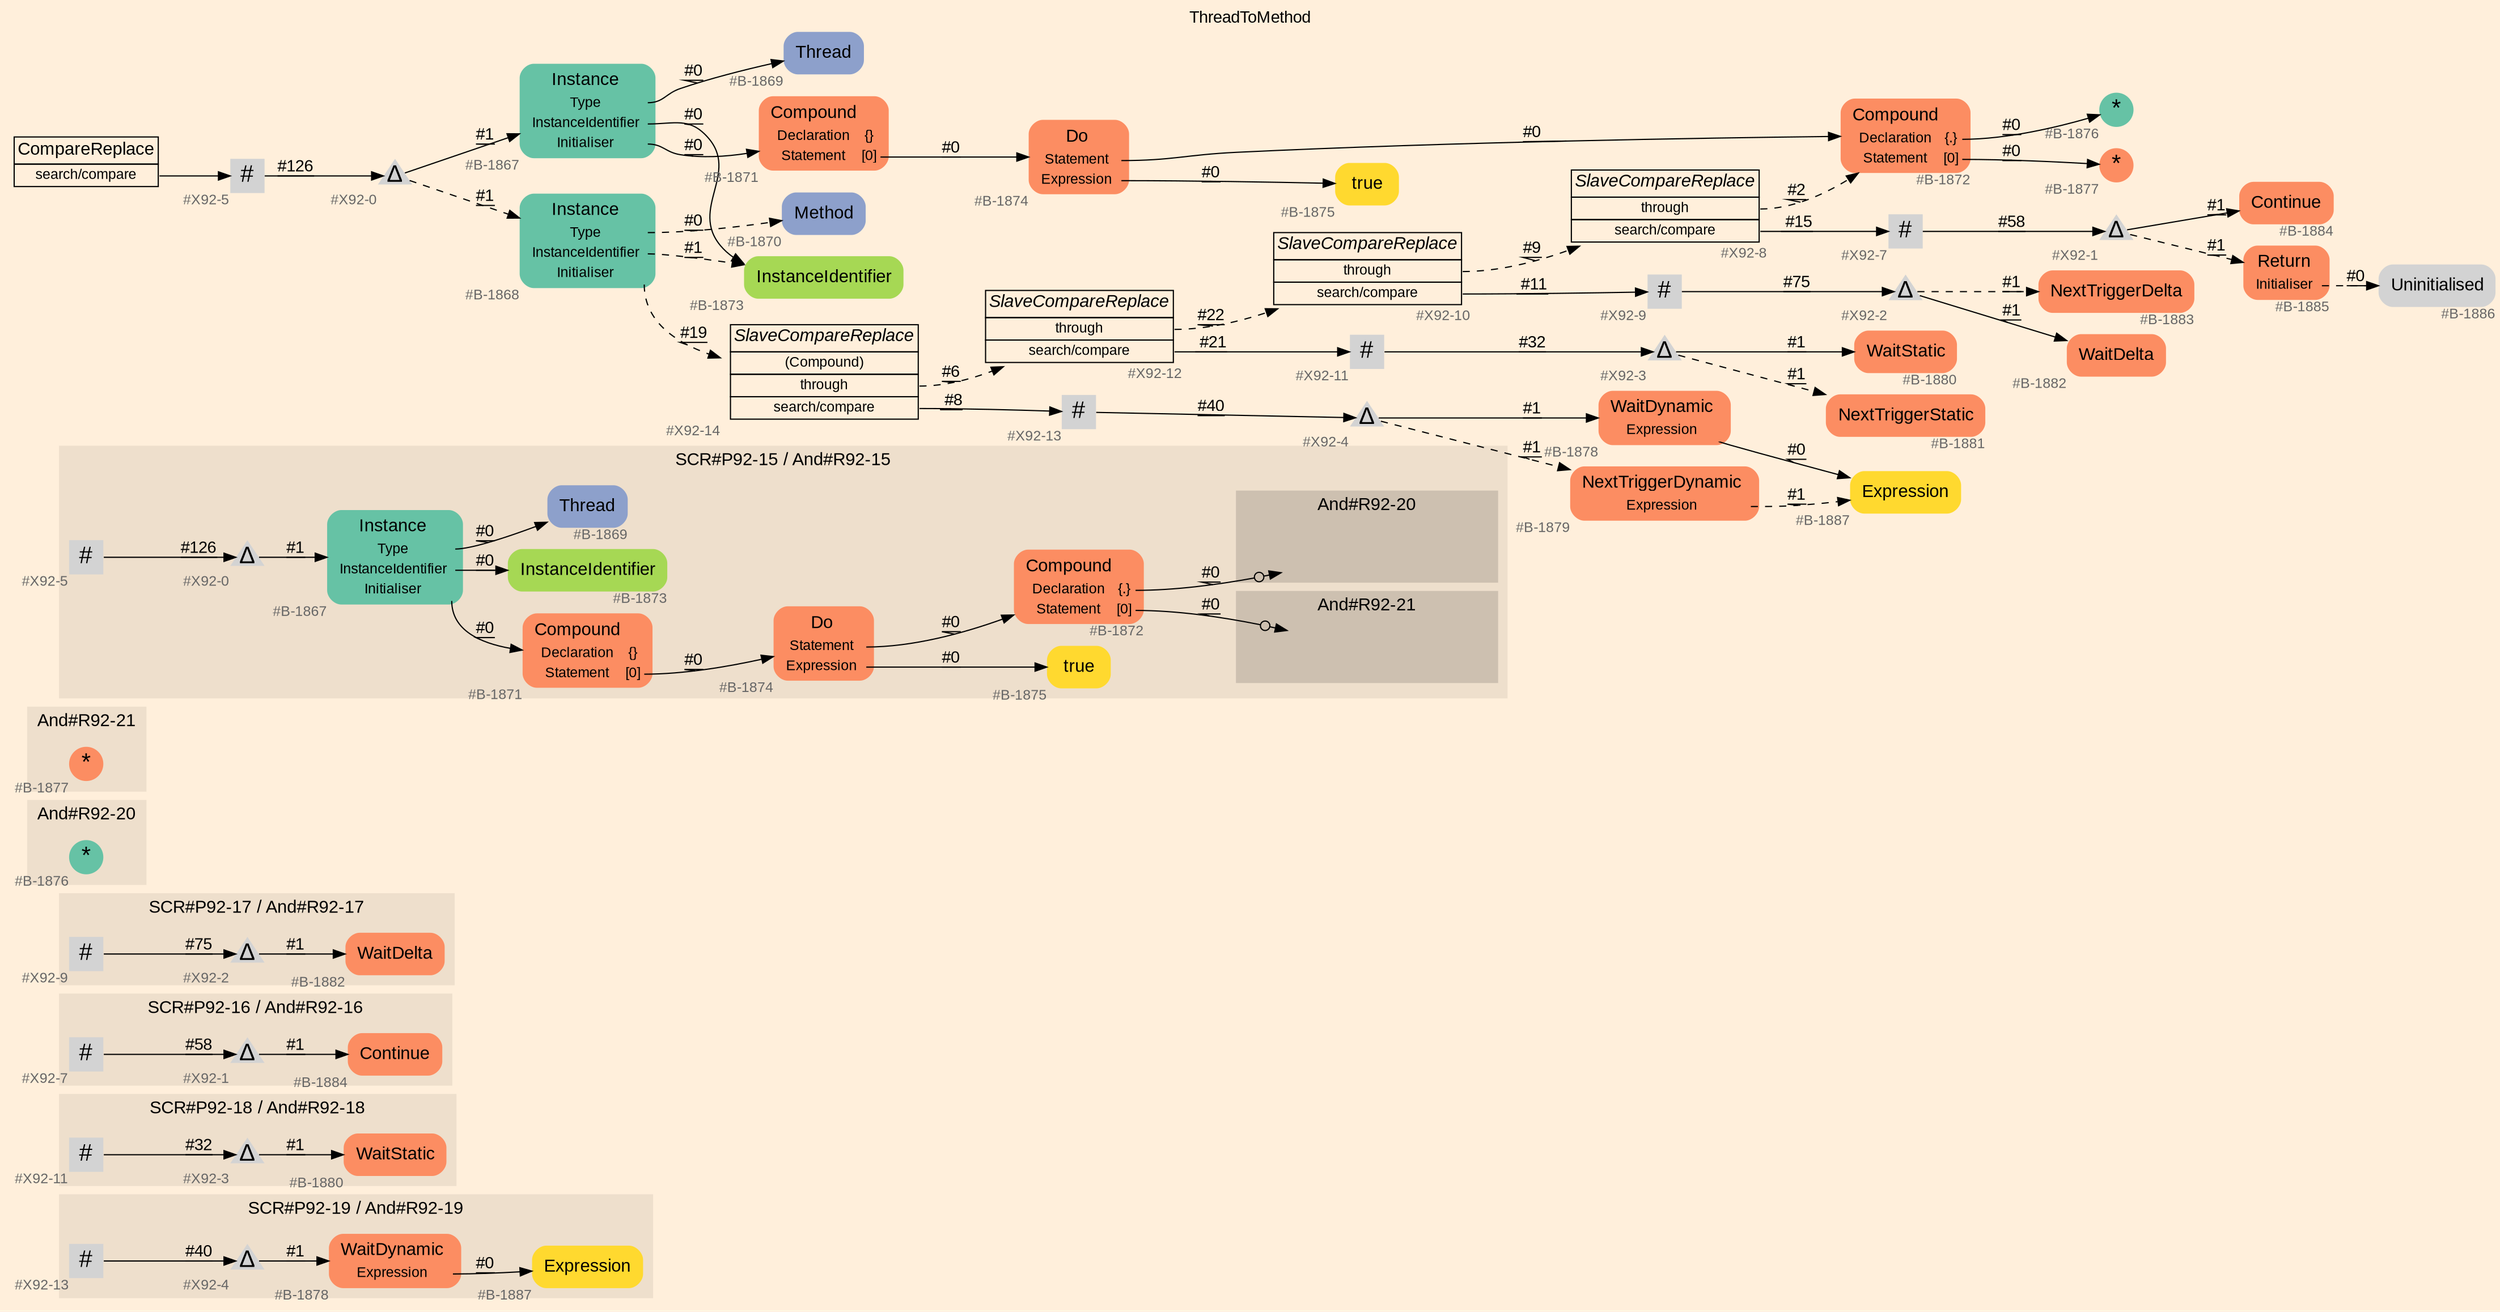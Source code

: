 digraph "ThreadToMethod" {
label = "ThreadToMethod"
labelloc = t
graph [
    rankdir = "LR"
    ranksep = 0.3
    bgcolor = antiquewhite1
    color = black
    fontcolor = black
    fontname = "Arial"
];
node [
    fontname = "Arial"
];
edge [
    fontname = "Arial"
];

// -------------------- figure And#R92-19 --------------------
// -------- region And#R92-19 ----------
subgraph "clusterAnd#R92-19" {
    label = "SCR#P92-19 / And#R92-19"
    style = "filled"
    color = antiquewhite2
    fontsize = "15"
    // -------- block And#R92-19/#B-1887 ----------
    "And#R92-19/#B-1887" [
        fillcolor = "/set28/6"
        xlabel = "#B-1887"
        fontsize = "12"
        fontcolor = grey40
        shape = "plaintext"
        label = <<TABLE BORDER="0" CELLBORDER="0" CELLSPACING="0">
         <TR><TD><FONT COLOR="black" POINT-SIZE="15">Expression</FONT></TD></TR>
        </TABLE>>
        style = "rounded,filled"
    ];
    
    // -------- block And#R92-19/#B-1878 ----------
    "And#R92-19/#B-1878" [
        fillcolor = "/set28/2"
        xlabel = "#B-1878"
        fontsize = "12"
        fontcolor = grey40
        shape = "plaintext"
        label = <<TABLE BORDER="0" CELLBORDER="0" CELLSPACING="0">
         <TR><TD><FONT COLOR="black" POINT-SIZE="15">WaitDynamic</FONT></TD></TR>
         <TR><TD><FONT COLOR="black" POINT-SIZE="12">Expression</FONT></TD><TD PORT="port0"></TD></TR>
        </TABLE>>
        style = "rounded,filled"
    ];
    
    // -------- block And#R92-19/#X92-4 ----------
    "And#R92-19/#X92-4" [
        xlabel = "#X92-4"
        fontsize = "12"
        fontcolor = grey40
        shape = "triangle"
        label = <<FONT COLOR="black" POINT-SIZE="20">Δ</FONT>>
        style = "filled"
        penwidth = 0.0
        fixedsize = true
        width = 0.4
        height = 0.4
    ];
    
    // -------- block And#R92-19/#X92-13 ----------
    "And#R92-19/#X92-13" [
        xlabel = "#X92-13"
        fontsize = "12"
        fontcolor = grey40
        shape = "square"
        label = <<FONT COLOR="black" POINT-SIZE="20">#</FONT>>
        style = "filled"
        penwidth = 0.0
        fixedsize = true
        width = 0.4
        height = 0.4
    ];
    
}

"And#R92-19/#B-1878":port0 -> "And#R92-19/#B-1887" [
    label = "#0"
    decorate = true
    color = black
    fontcolor = black
];

"And#R92-19/#X92-4" -> "And#R92-19/#B-1878" [
    label = "#1"
    decorate = true
    color = black
    fontcolor = black
];

"And#R92-19/#X92-13" -> "And#R92-19/#X92-4" [
    label = "#40"
    decorate = true
    color = black
    fontcolor = black
];


// -------------------- figure And#R92-18 --------------------
// -------- region And#R92-18 ----------
subgraph "clusterAnd#R92-18" {
    label = "SCR#P92-18 / And#R92-18"
    style = "filled"
    color = antiquewhite2
    fontsize = "15"
    // -------- block And#R92-18/#X92-11 ----------
    "And#R92-18/#X92-11" [
        xlabel = "#X92-11"
        fontsize = "12"
        fontcolor = grey40
        shape = "square"
        label = <<FONT COLOR="black" POINT-SIZE="20">#</FONT>>
        style = "filled"
        penwidth = 0.0
        fixedsize = true
        width = 0.4
        height = 0.4
    ];
    
    // -------- block And#R92-18/#X92-3 ----------
    "And#R92-18/#X92-3" [
        xlabel = "#X92-3"
        fontsize = "12"
        fontcolor = grey40
        shape = "triangle"
        label = <<FONT COLOR="black" POINT-SIZE="20">Δ</FONT>>
        style = "filled"
        penwidth = 0.0
        fixedsize = true
        width = 0.4
        height = 0.4
    ];
    
    // -------- block And#R92-18/#B-1880 ----------
    "And#R92-18/#B-1880" [
        fillcolor = "/set28/2"
        xlabel = "#B-1880"
        fontsize = "12"
        fontcolor = grey40
        shape = "plaintext"
        label = <<TABLE BORDER="0" CELLBORDER="0" CELLSPACING="0">
         <TR><TD><FONT COLOR="black" POINT-SIZE="15">WaitStatic</FONT></TD></TR>
        </TABLE>>
        style = "rounded,filled"
    ];
    
}

"And#R92-18/#X92-11" -> "And#R92-18/#X92-3" [
    label = "#32"
    decorate = true
    color = black
    fontcolor = black
];

"And#R92-18/#X92-3" -> "And#R92-18/#B-1880" [
    label = "#1"
    decorate = true
    color = black
    fontcolor = black
];


// -------------------- figure And#R92-16 --------------------
// -------- region And#R92-16 ----------
subgraph "clusterAnd#R92-16" {
    label = "SCR#P92-16 / And#R92-16"
    style = "filled"
    color = antiquewhite2
    fontsize = "15"
    // -------- block And#R92-16/#X92-7 ----------
    "And#R92-16/#X92-7" [
        xlabel = "#X92-7"
        fontsize = "12"
        fontcolor = grey40
        shape = "square"
        label = <<FONT COLOR="black" POINT-SIZE="20">#</FONT>>
        style = "filled"
        penwidth = 0.0
        fixedsize = true
        width = 0.4
        height = 0.4
    ];
    
    // -------- block And#R92-16/#B-1884 ----------
    "And#R92-16/#B-1884" [
        fillcolor = "/set28/2"
        xlabel = "#B-1884"
        fontsize = "12"
        fontcolor = grey40
        shape = "plaintext"
        label = <<TABLE BORDER="0" CELLBORDER="0" CELLSPACING="0">
         <TR><TD><FONT COLOR="black" POINT-SIZE="15">Continue</FONT></TD></TR>
        </TABLE>>
        style = "rounded,filled"
    ];
    
    // -------- block And#R92-16/#X92-1 ----------
    "And#R92-16/#X92-1" [
        xlabel = "#X92-1"
        fontsize = "12"
        fontcolor = grey40
        shape = "triangle"
        label = <<FONT COLOR="black" POINT-SIZE="20">Δ</FONT>>
        style = "filled"
        penwidth = 0.0
        fixedsize = true
        width = 0.4
        height = 0.4
    ];
    
}

"And#R92-16/#X92-7" -> "And#R92-16/#X92-1" [
    label = "#58"
    decorate = true
    color = black
    fontcolor = black
];

"And#R92-16/#X92-1" -> "And#R92-16/#B-1884" [
    label = "#1"
    decorate = true
    color = black
    fontcolor = black
];


// -------------------- figure And#R92-17 --------------------
// -------- region And#R92-17 ----------
subgraph "clusterAnd#R92-17" {
    label = "SCR#P92-17 / And#R92-17"
    style = "filled"
    color = antiquewhite2
    fontsize = "15"
    // -------- block And#R92-17/#X92-9 ----------
    "And#R92-17/#X92-9" [
        xlabel = "#X92-9"
        fontsize = "12"
        fontcolor = grey40
        shape = "square"
        label = <<FONT COLOR="black" POINT-SIZE="20">#</FONT>>
        style = "filled"
        penwidth = 0.0
        fixedsize = true
        width = 0.4
        height = 0.4
    ];
    
    // -------- block And#R92-17/#X92-2 ----------
    "And#R92-17/#X92-2" [
        xlabel = "#X92-2"
        fontsize = "12"
        fontcolor = grey40
        shape = "triangle"
        label = <<FONT COLOR="black" POINT-SIZE="20">Δ</FONT>>
        style = "filled"
        penwidth = 0.0
        fixedsize = true
        width = 0.4
        height = 0.4
    ];
    
    // -------- block And#R92-17/#B-1882 ----------
    "And#R92-17/#B-1882" [
        fillcolor = "/set28/2"
        xlabel = "#B-1882"
        fontsize = "12"
        fontcolor = grey40
        shape = "plaintext"
        label = <<TABLE BORDER="0" CELLBORDER="0" CELLSPACING="0">
         <TR><TD><FONT COLOR="black" POINT-SIZE="15">WaitDelta</FONT></TD></TR>
        </TABLE>>
        style = "rounded,filled"
    ];
    
}

"And#R92-17/#X92-9" -> "And#R92-17/#X92-2" [
    label = "#75"
    decorate = true
    color = black
    fontcolor = black
];

"And#R92-17/#X92-2" -> "And#R92-17/#B-1882" [
    label = "#1"
    decorate = true
    color = black
    fontcolor = black
];


// -------------------- figure And#R92-20 --------------------
// -------- region And#R92-20 ----------
subgraph "clusterAnd#R92-20" {
    label = "And#R92-20"
    style = "filled"
    color = antiquewhite2
    fontsize = "15"
    // -------- block And#R92-20/#B-1876 ----------
    "And#R92-20/#B-1876" [
        fillcolor = "/set28/1"
        xlabel = "#B-1876"
        fontsize = "12"
        fontcolor = grey40
        shape = "circle"
        label = <<FONT COLOR="black" POINT-SIZE="20">*</FONT>>
        style = "filled"
        penwidth = 0.0
        fixedsize = true
        width = 0.4
        height = 0.4
    ];
    
}


// -------------------- figure And#R92-21 --------------------
// -------- region And#R92-21 ----------
subgraph "clusterAnd#R92-21" {
    label = "And#R92-21"
    style = "filled"
    color = antiquewhite2
    fontsize = "15"
    // -------- block And#R92-21/#B-1877 ----------
    "And#R92-21/#B-1877" [
        fillcolor = "/set28/2"
        xlabel = "#B-1877"
        fontsize = "12"
        fontcolor = grey40
        shape = "circle"
        label = <<FONT COLOR="black" POINT-SIZE="20">*</FONT>>
        style = "filled"
        penwidth = 0.0
        fixedsize = true
        width = 0.4
        height = 0.4
    ];
    
}


// -------------------- figure And#R92-15 --------------------
// -------- region And#R92-15 ----------
subgraph "clusterAnd#R92-15" {
    label = "SCR#P92-15 / And#R92-15"
    style = "filled"
    color = antiquewhite2
    fontsize = "15"
    // -------- block And#R92-15/#B-1873 ----------
    "And#R92-15/#B-1873" [
        fillcolor = "/set28/5"
        xlabel = "#B-1873"
        fontsize = "12"
        fontcolor = grey40
        shape = "plaintext"
        label = <<TABLE BORDER="0" CELLBORDER="0" CELLSPACING="0">
         <TR><TD><FONT COLOR="black" POINT-SIZE="15">InstanceIdentifier</FONT></TD></TR>
        </TABLE>>
        style = "rounded,filled"
    ];
    
    // -------- block And#R92-15/#B-1872 ----------
    "And#R92-15/#B-1872" [
        fillcolor = "/set28/2"
        xlabel = "#B-1872"
        fontsize = "12"
        fontcolor = grey40
        shape = "plaintext"
        label = <<TABLE BORDER="0" CELLBORDER="0" CELLSPACING="0">
         <TR><TD><FONT COLOR="black" POINT-SIZE="15">Compound</FONT></TD></TR>
         <TR><TD><FONT COLOR="black" POINT-SIZE="12">Declaration</FONT></TD><TD PORT="port0"><FONT COLOR="black" POINT-SIZE="12">{.}</FONT></TD></TR>
         <TR><TD><FONT COLOR="black" POINT-SIZE="12">Statement</FONT></TD><TD PORT="port1"><FONT COLOR="black" POINT-SIZE="12">[0]</FONT></TD></TR>
        </TABLE>>
        style = "rounded,filled"
    ];
    
    // -------- block And#R92-15/#B-1867 ----------
    "And#R92-15/#B-1867" [
        fillcolor = "/set28/1"
        xlabel = "#B-1867"
        fontsize = "12"
        fontcolor = grey40
        shape = "plaintext"
        label = <<TABLE BORDER="0" CELLBORDER="0" CELLSPACING="0">
         <TR><TD><FONT COLOR="black" POINT-SIZE="15">Instance</FONT></TD></TR>
         <TR><TD><FONT COLOR="black" POINT-SIZE="12">Type</FONT></TD><TD PORT="port0"></TD></TR>
         <TR><TD><FONT COLOR="black" POINT-SIZE="12">InstanceIdentifier</FONT></TD><TD PORT="port1"></TD></TR>
         <TR><TD><FONT COLOR="black" POINT-SIZE="12">Initialiser</FONT></TD><TD PORT="port2"></TD></TR>
        </TABLE>>
        style = "rounded,filled"
    ];
    
    // -------- block And#R92-15/#B-1871 ----------
    "And#R92-15/#B-1871" [
        fillcolor = "/set28/2"
        xlabel = "#B-1871"
        fontsize = "12"
        fontcolor = grey40
        shape = "plaintext"
        label = <<TABLE BORDER="0" CELLBORDER="0" CELLSPACING="0">
         <TR><TD><FONT COLOR="black" POINT-SIZE="15">Compound</FONT></TD></TR>
         <TR><TD><FONT COLOR="black" POINT-SIZE="12">Declaration</FONT></TD><TD PORT="port0"><FONT COLOR="black" POINT-SIZE="12">{}</FONT></TD></TR>
         <TR><TD><FONT COLOR="black" POINT-SIZE="12">Statement</FONT></TD><TD PORT="port1"><FONT COLOR="black" POINT-SIZE="12">[0]</FONT></TD></TR>
        </TABLE>>
        style = "rounded,filled"
    ];
    
    // -------- block And#R92-15/#X92-0 ----------
    "And#R92-15/#X92-0" [
        xlabel = "#X92-0"
        fontsize = "12"
        fontcolor = grey40
        shape = "triangle"
        label = <<FONT COLOR="black" POINT-SIZE="20">Δ</FONT>>
        style = "filled"
        penwidth = 0.0
        fixedsize = true
        width = 0.4
        height = 0.4
    ];
    
    // -------- block And#R92-15/#B-1869 ----------
    "And#R92-15/#B-1869" [
        fillcolor = "/set28/3"
        xlabel = "#B-1869"
        fontsize = "12"
        fontcolor = grey40
        shape = "plaintext"
        label = <<TABLE BORDER="0" CELLBORDER="0" CELLSPACING="0">
         <TR><TD><FONT COLOR="black" POINT-SIZE="15">Thread</FONT></TD></TR>
        </TABLE>>
        style = "rounded,filled"
    ];
    
    // -------- block And#R92-15/#B-1875 ----------
    "And#R92-15/#B-1875" [
        fillcolor = "/set28/6"
        xlabel = "#B-1875"
        fontsize = "12"
        fontcolor = grey40
        shape = "plaintext"
        label = <<TABLE BORDER="0" CELLBORDER="0" CELLSPACING="0">
         <TR><TD><FONT COLOR="black" POINT-SIZE="15">true</FONT></TD></TR>
        </TABLE>>
        style = "rounded,filled"
    ];
    
    // -------- block And#R92-15/#B-1874 ----------
    "And#R92-15/#B-1874" [
        fillcolor = "/set28/2"
        xlabel = "#B-1874"
        fontsize = "12"
        fontcolor = grey40
        shape = "plaintext"
        label = <<TABLE BORDER="0" CELLBORDER="0" CELLSPACING="0">
         <TR><TD><FONT COLOR="black" POINT-SIZE="15">Do</FONT></TD></TR>
         <TR><TD><FONT COLOR="black" POINT-SIZE="12">Statement</FONT></TD><TD PORT="port0"></TD></TR>
         <TR><TD><FONT COLOR="black" POINT-SIZE="12">Expression</FONT></TD><TD PORT="port1"></TD></TR>
        </TABLE>>
        style = "rounded,filled"
    ];
    
    // -------- block And#R92-15/#X92-5 ----------
    "And#R92-15/#X92-5" [
        xlabel = "#X92-5"
        fontsize = "12"
        fontcolor = grey40
        shape = "square"
        label = <<FONT COLOR="black" POINT-SIZE="20">#</FONT>>
        style = "filled"
        penwidth = 0.0
        fixedsize = true
        width = 0.4
        height = 0.4
    ];
    
    // -------- region And#R92-15/And#R92-20 ----------
    subgraph "clusterAnd#R92-15/And#R92-20" {
        label = "And#R92-20"
        style = "filled"
        color = antiquewhite3
        fontsize = "15"
        // -------- block And#R92-15/And#R92-20/#B-1876 ----------
        "And#R92-15/And#R92-20/#B-1876" [
            fillcolor = "/set28/1"
            xlabel = "#B-1876"
            fontsize = "12"
            fontcolor = grey40
            shape = "none"
            style = "invisible"
        ];
        
    }
    
    // -------- region And#R92-15/And#R92-21 ----------
    subgraph "clusterAnd#R92-15/And#R92-21" {
        label = "And#R92-21"
        style = "filled"
        color = antiquewhite3
        fontsize = "15"
        // -------- block And#R92-15/And#R92-21/#B-1877 ----------
        "And#R92-15/And#R92-21/#B-1877" [
            fillcolor = "/set28/2"
            xlabel = "#B-1877"
            fontsize = "12"
            fontcolor = grey40
            shape = "none"
            style = "invisible"
        ];
        
    }
    
}

"And#R92-15/#B-1872":port0 -> "And#R92-15/And#R92-20/#B-1876" [
    arrowhead="normalnoneodot"
    label = "#0"
    decorate = true
    color = black
    fontcolor = black
];

"And#R92-15/#B-1872":port1 -> "And#R92-15/And#R92-21/#B-1877" [
    arrowhead="normalnoneodot"
    label = "#0"
    decorate = true
    color = black
    fontcolor = black
];

"And#R92-15/#B-1867":port0 -> "And#R92-15/#B-1869" [
    label = "#0"
    decorate = true
    color = black
    fontcolor = black
];

"And#R92-15/#B-1867":port1 -> "And#R92-15/#B-1873" [
    label = "#0"
    decorate = true
    color = black
    fontcolor = black
];

"And#R92-15/#B-1867":port2 -> "And#R92-15/#B-1871" [
    label = "#0"
    decorate = true
    color = black
    fontcolor = black
];

"And#R92-15/#B-1871":port1 -> "And#R92-15/#B-1874" [
    label = "#0"
    decorate = true
    color = black
    fontcolor = black
];

"And#R92-15/#X92-0" -> "And#R92-15/#B-1867" [
    label = "#1"
    decorate = true
    color = black
    fontcolor = black
];

"And#R92-15/#B-1874":port0 -> "And#R92-15/#B-1872" [
    label = "#0"
    decorate = true
    color = black
    fontcolor = black
];

"And#R92-15/#B-1874":port1 -> "And#R92-15/#B-1875" [
    label = "#0"
    decorate = true
    color = black
    fontcolor = black
];

"And#R92-15/#X92-5" -> "And#R92-15/#X92-0" [
    label = "#126"
    decorate = true
    color = black
    fontcolor = black
];


// -------------------- transformation figure --------------------
// -------- block CR#X92-6 ----------
"CR#X92-6" [
    fillcolor = antiquewhite1
    fontsize = "12"
    fontcolor = grey40
    shape = "plaintext"
    label = <<TABLE BORDER="0" CELLBORDER="1" CELLSPACING="0">
     <TR><TD><FONT COLOR="black" POINT-SIZE="15">CompareReplace</FONT></TD></TR>
     <TR><TD PORT="port0"><FONT COLOR="black" POINT-SIZE="12">search/compare</FONT></TD></TR>
    </TABLE>>
    style = "filled"
    color = black
];

// -------- block #X92-5 ----------
"#X92-5" [
    xlabel = "#X92-5"
    fontsize = "12"
    fontcolor = grey40
    shape = "square"
    label = <<FONT COLOR="black" POINT-SIZE="20">#</FONT>>
    style = "filled"
    penwidth = 0.0
    fixedsize = true
    width = 0.4
    height = 0.4
];

// -------- block #X92-0 ----------
"#X92-0" [
    xlabel = "#X92-0"
    fontsize = "12"
    fontcolor = grey40
    shape = "triangle"
    label = <<FONT COLOR="black" POINT-SIZE="20">Δ</FONT>>
    style = "filled"
    penwidth = 0.0
    fixedsize = true
    width = 0.4
    height = 0.4
];

// -------- block #B-1867 ----------
"#B-1867" [
    fillcolor = "/set28/1"
    xlabel = "#B-1867"
    fontsize = "12"
    fontcolor = grey40
    shape = "plaintext"
    label = <<TABLE BORDER="0" CELLBORDER="0" CELLSPACING="0">
     <TR><TD><FONT COLOR="black" POINT-SIZE="15">Instance</FONT></TD></TR>
     <TR><TD><FONT COLOR="black" POINT-SIZE="12">Type</FONT></TD><TD PORT="port0"></TD></TR>
     <TR><TD><FONT COLOR="black" POINT-SIZE="12">InstanceIdentifier</FONT></TD><TD PORT="port1"></TD></TR>
     <TR><TD><FONT COLOR="black" POINT-SIZE="12">Initialiser</FONT></TD><TD PORT="port2"></TD></TR>
    </TABLE>>
    style = "rounded,filled"
];

// -------- block #B-1869 ----------
"#B-1869" [
    fillcolor = "/set28/3"
    xlabel = "#B-1869"
    fontsize = "12"
    fontcolor = grey40
    shape = "plaintext"
    label = <<TABLE BORDER="0" CELLBORDER="0" CELLSPACING="0">
     <TR><TD><FONT COLOR="black" POINT-SIZE="15">Thread</FONT></TD></TR>
    </TABLE>>
    style = "rounded,filled"
];

// -------- block #B-1873 ----------
"#B-1873" [
    fillcolor = "/set28/5"
    xlabel = "#B-1873"
    fontsize = "12"
    fontcolor = grey40
    shape = "plaintext"
    label = <<TABLE BORDER="0" CELLBORDER="0" CELLSPACING="0">
     <TR><TD><FONT COLOR="black" POINT-SIZE="15">InstanceIdentifier</FONT></TD></TR>
    </TABLE>>
    style = "rounded,filled"
];

// -------- block #B-1871 ----------
"#B-1871" [
    fillcolor = "/set28/2"
    xlabel = "#B-1871"
    fontsize = "12"
    fontcolor = grey40
    shape = "plaintext"
    label = <<TABLE BORDER="0" CELLBORDER="0" CELLSPACING="0">
     <TR><TD><FONT COLOR="black" POINT-SIZE="15">Compound</FONT></TD></TR>
     <TR><TD><FONT COLOR="black" POINT-SIZE="12">Declaration</FONT></TD><TD PORT="port0"><FONT COLOR="black" POINT-SIZE="12">{}</FONT></TD></TR>
     <TR><TD><FONT COLOR="black" POINT-SIZE="12">Statement</FONT></TD><TD PORT="port1"><FONT COLOR="black" POINT-SIZE="12">[0]</FONT></TD></TR>
    </TABLE>>
    style = "rounded,filled"
];

// -------- block #B-1874 ----------
"#B-1874" [
    fillcolor = "/set28/2"
    xlabel = "#B-1874"
    fontsize = "12"
    fontcolor = grey40
    shape = "plaintext"
    label = <<TABLE BORDER="0" CELLBORDER="0" CELLSPACING="0">
     <TR><TD><FONT COLOR="black" POINT-SIZE="15">Do</FONT></TD></TR>
     <TR><TD><FONT COLOR="black" POINT-SIZE="12">Statement</FONT></TD><TD PORT="port0"></TD></TR>
     <TR><TD><FONT COLOR="black" POINT-SIZE="12">Expression</FONT></TD><TD PORT="port1"></TD></TR>
    </TABLE>>
    style = "rounded,filled"
];

// -------- block #B-1872 ----------
"#B-1872" [
    fillcolor = "/set28/2"
    xlabel = "#B-1872"
    fontsize = "12"
    fontcolor = grey40
    shape = "plaintext"
    label = <<TABLE BORDER="0" CELLBORDER="0" CELLSPACING="0">
     <TR><TD><FONT COLOR="black" POINT-SIZE="15">Compound</FONT></TD></TR>
     <TR><TD><FONT COLOR="black" POINT-SIZE="12">Declaration</FONT></TD><TD PORT="port0"><FONT COLOR="black" POINT-SIZE="12">{.}</FONT></TD></TR>
     <TR><TD><FONT COLOR="black" POINT-SIZE="12">Statement</FONT></TD><TD PORT="port1"><FONT COLOR="black" POINT-SIZE="12">[0]</FONT></TD></TR>
    </TABLE>>
    style = "rounded,filled"
];

// -------- block #B-1876 ----------
"#B-1876" [
    fillcolor = "/set28/1"
    xlabel = "#B-1876"
    fontsize = "12"
    fontcolor = grey40
    shape = "circle"
    label = <<FONT COLOR="black" POINT-SIZE="20">*</FONT>>
    style = "filled"
    penwidth = 0.0
    fixedsize = true
    width = 0.4
    height = 0.4
];

// -------- block #B-1877 ----------
"#B-1877" [
    fillcolor = "/set28/2"
    xlabel = "#B-1877"
    fontsize = "12"
    fontcolor = grey40
    shape = "circle"
    label = <<FONT COLOR="black" POINT-SIZE="20">*</FONT>>
    style = "filled"
    penwidth = 0.0
    fixedsize = true
    width = 0.4
    height = 0.4
];

// -------- block #B-1875 ----------
"#B-1875" [
    fillcolor = "/set28/6"
    xlabel = "#B-1875"
    fontsize = "12"
    fontcolor = grey40
    shape = "plaintext"
    label = <<TABLE BORDER="0" CELLBORDER="0" CELLSPACING="0">
     <TR><TD><FONT COLOR="black" POINT-SIZE="15">true</FONT></TD></TR>
    </TABLE>>
    style = "rounded,filled"
];

// -------- block #B-1868 ----------
"#B-1868" [
    fillcolor = "/set28/1"
    xlabel = "#B-1868"
    fontsize = "12"
    fontcolor = grey40
    shape = "plaintext"
    label = <<TABLE BORDER="0" CELLBORDER="0" CELLSPACING="0">
     <TR><TD><FONT COLOR="black" POINT-SIZE="15">Instance</FONT></TD></TR>
     <TR><TD><FONT COLOR="black" POINT-SIZE="12">Type</FONT></TD><TD PORT="port0"></TD></TR>
     <TR><TD><FONT COLOR="black" POINT-SIZE="12">InstanceIdentifier</FONT></TD><TD PORT="port1"></TD></TR>
     <TR><TD><FONT COLOR="black" POINT-SIZE="12">Initialiser</FONT></TD><TD PORT="port2"></TD></TR>
    </TABLE>>
    style = "rounded,filled"
];

// -------- block #B-1870 ----------
"#B-1870" [
    fillcolor = "/set28/3"
    xlabel = "#B-1870"
    fontsize = "12"
    fontcolor = grey40
    shape = "plaintext"
    label = <<TABLE BORDER="0" CELLBORDER="0" CELLSPACING="0">
     <TR><TD><FONT COLOR="black" POINT-SIZE="15">Method</FONT></TD></TR>
    </TABLE>>
    style = "rounded,filled"
];

// -------- block #X92-14 ----------
"#X92-14" [
    fillcolor = antiquewhite1
    xlabel = "#X92-14"
    fontsize = "12"
    fontcolor = grey40
    shape = "plaintext"
    label = <<TABLE BORDER="0" CELLBORDER="1" CELLSPACING="0">
     <TR><TD><FONT COLOR="black" POINT-SIZE="15"><I>SlaveCompareReplace</I></FONT></TD></TR>
     <TR><TD PORT="port0"><FONT COLOR="black" POINT-SIZE="12">(Compound)</FONT></TD></TR>
     <TR><TD PORT="port1"><FONT COLOR="black" POINT-SIZE="12">through</FONT></TD></TR>
     <TR><TD PORT="port2"><FONT COLOR="black" POINT-SIZE="12">search/compare</FONT></TD></TR>
    </TABLE>>
    style = "filled"
    color = black
];

// -------- block #X92-12 ----------
"#X92-12" [
    fillcolor = antiquewhite1
    xlabel = "#X92-12"
    fontsize = "12"
    fontcolor = grey40
    shape = "plaintext"
    label = <<TABLE BORDER="0" CELLBORDER="1" CELLSPACING="0">
     <TR><TD><FONT COLOR="black" POINT-SIZE="15"><I>SlaveCompareReplace</I></FONT></TD></TR>
     <TR><TD PORT="port0"><FONT COLOR="black" POINT-SIZE="12">through</FONT></TD></TR>
     <TR><TD PORT="port1"><FONT COLOR="black" POINT-SIZE="12">search/compare</FONT></TD></TR>
    </TABLE>>
    style = "filled"
    color = black
];

// -------- block #X92-10 ----------
"#X92-10" [
    fillcolor = antiquewhite1
    xlabel = "#X92-10"
    fontsize = "12"
    fontcolor = grey40
    shape = "plaintext"
    label = <<TABLE BORDER="0" CELLBORDER="1" CELLSPACING="0">
     <TR><TD><FONT COLOR="black" POINT-SIZE="15"><I>SlaveCompareReplace</I></FONT></TD></TR>
     <TR><TD PORT="port0"><FONT COLOR="black" POINT-SIZE="12">through</FONT></TD></TR>
     <TR><TD PORT="port1"><FONT COLOR="black" POINT-SIZE="12">search/compare</FONT></TD></TR>
    </TABLE>>
    style = "filled"
    color = black
];

// -------- block #X92-8 ----------
"#X92-8" [
    fillcolor = antiquewhite1
    xlabel = "#X92-8"
    fontsize = "12"
    fontcolor = grey40
    shape = "plaintext"
    label = <<TABLE BORDER="0" CELLBORDER="1" CELLSPACING="0">
     <TR><TD><FONT COLOR="black" POINT-SIZE="15"><I>SlaveCompareReplace</I></FONT></TD></TR>
     <TR><TD PORT="port0"><FONT COLOR="black" POINT-SIZE="12">through</FONT></TD></TR>
     <TR><TD PORT="port1"><FONT COLOR="black" POINT-SIZE="12">search/compare</FONT></TD></TR>
    </TABLE>>
    style = "filled"
    color = black
];

// -------- block #X92-7 ----------
"#X92-7" [
    xlabel = "#X92-7"
    fontsize = "12"
    fontcolor = grey40
    shape = "square"
    label = <<FONT COLOR="black" POINT-SIZE="20">#</FONT>>
    style = "filled"
    penwidth = 0.0
    fixedsize = true
    width = 0.4
    height = 0.4
];

// -------- block #X92-1 ----------
"#X92-1" [
    xlabel = "#X92-1"
    fontsize = "12"
    fontcolor = grey40
    shape = "triangle"
    label = <<FONT COLOR="black" POINT-SIZE="20">Δ</FONT>>
    style = "filled"
    penwidth = 0.0
    fixedsize = true
    width = 0.4
    height = 0.4
];

// -------- block #B-1884 ----------
"#B-1884" [
    fillcolor = "/set28/2"
    xlabel = "#B-1884"
    fontsize = "12"
    fontcolor = grey40
    shape = "plaintext"
    label = <<TABLE BORDER="0" CELLBORDER="0" CELLSPACING="0">
     <TR><TD><FONT COLOR="black" POINT-SIZE="15">Continue</FONT></TD></TR>
    </TABLE>>
    style = "rounded,filled"
];

// -------- block #B-1885 ----------
"#B-1885" [
    fillcolor = "/set28/2"
    xlabel = "#B-1885"
    fontsize = "12"
    fontcolor = grey40
    shape = "plaintext"
    label = <<TABLE BORDER="0" CELLBORDER="0" CELLSPACING="0">
     <TR><TD><FONT COLOR="black" POINT-SIZE="15">Return</FONT></TD></TR>
     <TR><TD><FONT COLOR="black" POINT-SIZE="12">Initialiser</FONT></TD><TD PORT="port0"></TD></TR>
    </TABLE>>
    style = "rounded,filled"
];

// -------- block #B-1886 ----------
"#B-1886" [
    xlabel = "#B-1886"
    fontsize = "12"
    fontcolor = grey40
    shape = "plaintext"
    label = <<TABLE BORDER="0" CELLBORDER="0" CELLSPACING="0">
     <TR><TD><FONT COLOR="black" POINT-SIZE="15">Uninitialised</FONT></TD></TR>
    </TABLE>>
    style = "rounded,filled"
];

// -------- block #X92-9 ----------
"#X92-9" [
    xlabel = "#X92-9"
    fontsize = "12"
    fontcolor = grey40
    shape = "square"
    label = <<FONT COLOR="black" POINT-SIZE="20">#</FONT>>
    style = "filled"
    penwidth = 0.0
    fixedsize = true
    width = 0.4
    height = 0.4
];

// -------- block #X92-2 ----------
"#X92-2" [
    xlabel = "#X92-2"
    fontsize = "12"
    fontcolor = grey40
    shape = "triangle"
    label = <<FONT COLOR="black" POINT-SIZE="20">Δ</FONT>>
    style = "filled"
    penwidth = 0.0
    fixedsize = true
    width = 0.4
    height = 0.4
];

// -------- block #B-1882 ----------
"#B-1882" [
    fillcolor = "/set28/2"
    xlabel = "#B-1882"
    fontsize = "12"
    fontcolor = grey40
    shape = "plaintext"
    label = <<TABLE BORDER="0" CELLBORDER="0" CELLSPACING="0">
     <TR><TD><FONT COLOR="black" POINT-SIZE="15">WaitDelta</FONT></TD></TR>
    </TABLE>>
    style = "rounded,filled"
];

// -------- block #B-1883 ----------
"#B-1883" [
    fillcolor = "/set28/2"
    xlabel = "#B-1883"
    fontsize = "12"
    fontcolor = grey40
    shape = "plaintext"
    label = <<TABLE BORDER="0" CELLBORDER="0" CELLSPACING="0">
     <TR><TD><FONT COLOR="black" POINT-SIZE="15">NextTriggerDelta</FONT></TD></TR>
    </TABLE>>
    style = "rounded,filled"
];

// -------- block #X92-11 ----------
"#X92-11" [
    xlabel = "#X92-11"
    fontsize = "12"
    fontcolor = grey40
    shape = "square"
    label = <<FONT COLOR="black" POINT-SIZE="20">#</FONT>>
    style = "filled"
    penwidth = 0.0
    fixedsize = true
    width = 0.4
    height = 0.4
];

// -------- block #X92-3 ----------
"#X92-3" [
    xlabel = "#X92-3"
    fontsize = "12"
    fontcolor = grey40
    shape = "triangle"
    label = <<FONT COLOR="black" POINT-SIZE="20">Δ</FONT>>
    style = "filled"
    penwidth = 0.0
    fixedsize = true
    width = 0.4
    height = 0.4
];

// -------- block #B-1880 ----------
"#B-1880" [
    fillcolor = "/set28/2"
    xlabel = "#B-1880"
    fontsize = "12"
    fontcolor = grey40
    shape = "plaintext"
    label = <<TABLE BORDER="0" CELLBORDER="0" CELLSPACING="0">
     <TR><TD><FONT COLOR="black" POINT-SIZE="15">WaitStatic</FONT></TD></TR>
    </TABLE>>
    style = "rounded,filled"
];

// -------- block #B-1881 ----------
"#B-1881" [
    fillcolor = "/set28/2"
    xlabel = "#B-1881"
    fontsize = "12"
    fontcolor = grey40
    shape = "plaintext"
    label = <<TABLE BORDER="0" CELLBORDER="0" CELLSPACING="0">
     <TR><TD><FONT COLOR="black" POINT-SIZE="15">NextTriggerStatic</FONT></TD></TR>
    </TABLE>>
    style = "rounded,filled"
];

// -------- block #X92-13 ----------
"#X92-13" [
    xlabel = "#X92-13"
    fontsize = "12"
    fontcolor = grey40
    shape = "square"
    label = <<FONT COLOR="black" POINT-SIZE="20">#</FONT>>
    style = "filled"
    penwidth = 0.0
    fixedsize = true
    width = 0.4
    height = 0.4
];

// -------- block #X92-4 ----------
"#X92-4" [
    xlabel = "#X92-4"
    fontsize = "12"
    fontcolor = grey40
    shape = "triangle"
    label = <<FONT COLOR="black" POINT-SIZE="20">Δ</FONT>>
    style = "filled"
    penwidth = 0.0
    fixedsize = true
    width = 0.4
    height = 0.4
];

// -------- block #B-1878 ----------
"#B-1878" [
    fillcolor = "/set28/2"
    xlabel = "#B-1878"
    fontsize = "12"
    fontcolor = grey40
    shape = "plaintext"
    label = <<TABLE BORDER="0" CELLBORDER="0" CELLSPACING="0">
     <TR><TD><FONT COLOR="black" POINT-SIZE="15">WaitDynamic</FONT></TD></TR>
     <TR><TD><FONT COLOR="black" POINT-SIZE="12">Expression</FONT></TD><TD PORT="port0"></TD></TR>
    </TABLE>>
    style = "rounded,filled"
];

// -------- block #B-1887 ----------
"#B-1887" [
    fillcolor = "/set28/6"
    xlabel = "#B-1887"
    fontsize = "12"
    fontcolor = grey40
    shape = "plaintext"
    label = <<TABLE BORDER="0" CELLBORDER="0" CELLSPACING="0">
     <TR><TD><FONT COLOR="black" POINT-SIZE="15">Expression</FONT></TD></TR>
    </TABLE>>
    style = "rounded,filled"
];

// -------- block #B-1879 ----------
"#B-1879" [
    fillcolor = "/set28/2"
    xlabel = "#B-1879"
    fontsize = "12"
    fontcolor = grey40
    shape = "plaintext"
    label = <<TABLE BORDER="0" CELLBORDER="0" CELLSPACING="0">
     <TR><TD><FONT COLOR="black" POINT-SIZE="15">NextTriggerDynamic</FONT></TD></TR>
     <TR><TD><FONT COLOR="black" POINT-SIZE="12">Expression</FONT></TD><TD PORT="port0"></TD></TR>
    </TABLE>>
    style = "rounded,filled"
];

"CR#X92-6":port0 -> "#X92-5" [
    label = ""
    decorate = true
    color = black
    fontcolor = black
];

"#X92-5" -> "#X92-0" [
    label = "#126"
    decorate = true
    color = black
    fontcolor = black
];

"#X92-0" -> "#B-1867" [
    label = "#1"
    decorate = true
    color = black
    fontcolor = black
];

"#X92-0" -> "#B-1868" [
    style="dashed"
    label = "#1"
    decorate = true
    color = black
    fontcolor = black
];

"#B-1867":port0 -> "#B-1869" [
    label = "#0"
    decorate = true
    color = black
    fontcolor = black
];

"#B-1867":port1 -> "#B-1873" [
    label = "#0"
    decorate = true
    color = black
    fontcolor = black
];

"#B-1867":port2 -> "#B-1871" [
    label = "#0"
    decorate = true
    color = black
    fontcolor = black
];

"#B-1871":port1 -> "#B-1874" [
    label = "#0"
    decorate = true
    color = black
    fontcolor = black
];

"#B-1874":port0 -> "#B-1872" [
    label = "#0"
    decorate = true
    color = black
    fontcolor = black
];

"#B-1874":port1 -> "#B-1875" [
    label = "#0"
    decorate = true
    color = black
    fontcolor = black
];

"#B-1872":port0 -> "#B-1876" [
    label = "#0"
    decorate = true
    color = black
    fontcolor = black
];

"#B-1872":port1 -> "#B-1877" [
    label = "#0"
    decorate = true
    color = black
    fontcolor = black
];

"#B-1868":port0 -> "#B-1870" [
    style="dashed"
    label = "#0"
    decorate = true
    color = black
    fontcolor = black
];

"#B-1868":port1 -> "#B-1873" [
    style="dashed"
    label = "#1"
    decorate = true
    color = black
    fontcolor = black
];

"#B-1868":port2 -> "#X92-14" [
    style="dashed"
    label = "#19"
    decorate = true
    color = black
    fontcolor = black
];

"#X92-14":port1 -> "#X92-12" [
    style="dashed"
    label = "#6"
    decorate = true
    color = black
    fontcolor = black
];

"#X92-14":port2 -> "#X92-13" [
    label = " #8"
    decorate = true
    color = black
    fontcolor = black
];

"#X92-12":port0 -> "#X92-10" [
    style="dashed"
    label = "#22"
    decorate = true
    color = black
    fontcolor = black
];

"#X92-12":port1 -> "#X92-11" [
    label = " #21"
    decorate = true
    color = black
    fontcolor = black
];

"#X92-10":port0 -> "#X92-8" [
    style="dashed"
    label = "#9"
    decorate = true
    color = black
    fontcolor = black
];

"#X92-10":port1 -> "#X92-9" [
    label = " #11"
    decorate = true
    color = black
    fontcolor = black
];

"#X92-8":port0 -> "#B-1872" [
    style="dashed"
    label = "#2"
    decorate = true
    color = black
    fontcolor = black
];

"#X92-8":port1 -> "#X92-7" [
    label = " #15"
    decorate = true
    color = black
    fontcolor = black
];

"#X92-7" -> "#X92-1" [
    label = "#58"
    decorate = true
    color = black
    fontcolor = black
];

"#X92-1" -> "#B-1884" [
    label = "#1"
    decorate = true
    color = black
    fontcolor = black
];

"#X92-1" -> "#B-1885" [
    style="dashed"
    label = "#1"
    decorate = true
    color = black
    fontcolor = black
];

"#B-1885":port0 -> "#B-1886" [
    style="dashed"
    label = "#0"
    decorate = true
    color = black
    fontcolor = black
];

"#X92-9" -> "#X92-2" [
    label = "#75"
    decorate = true
    color = black
    fontcolor = black
];

"#X92-2" -> "#B-1882" [
    label = "#1"
    decorate = true
    color = black
    fontcolor = black
];

"#X92-2" -> "#B-1883" [
    style="dashed"
    label = "#1"
    decorate = true
    color = black
    fontcolor = black
];

"#X92-11" -> "#X92-3" [
    label = "#32"
    decorate = true
    color = black
    fontcolor = black
];

"#X92-3" -> "#B-1880" [
    label = "#1"
    decorate = true
    color = black
    fontcolor = black
];

"#X92-3" -> "#B-1881" [
    style="dashed"
    label = "#1"
    decorate = true
    color = black
    fontcolor = black
];

"#X92-13" -> "#X92-4" [
    label = "#40"
    decorate = true
    color = black
    fontcolor = black
];

"#X92-4" -> "#B-1878" [
    label = "#1"
    decorate = true
    color = black
    fontcolor = black
];

"#X92-4" -> "#B-1879" [
    style="dashed"
    label = "#1"
    decorate = true
    color = black
    fontcolor = black
];

"#B-1878":port0 -> "#B-1887" [
    label = "#0"
    decorate = true
    color = black
    fontcolor = black
];

"#B-1879":port0 -> "#B-1887" [
    style="dashed"
    label = "#1"
    decorate = true
    color = black
    fontcolor = black
];


}
